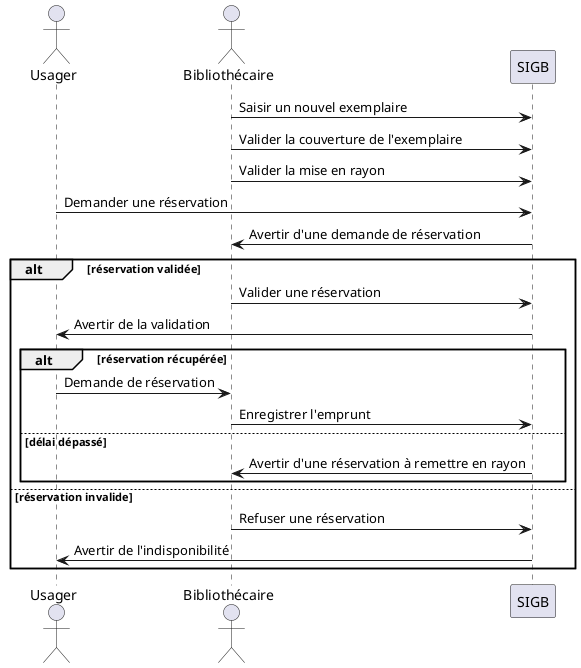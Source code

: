 @startuml sequence_exemplaire
actor "Usager" as usager
actor "Bibliothécaire" as b
participant "SIGB" as sigb
b -> sigb: Saisir un nouvel exemplaire
b -> sigb: Valider la couverture de l'exemplaire
b -> sigb: Valider la mise en rayon
usager -> sigb: Demander une réservation
sigb -> b: Avertir d'une demande de réservation
alt réservation validée
    b -> sigb: Valider une réservation
    sigb -> usager: Avertir de la validation
    alt réservation récupérée
        usager -> b: Demande de réservation
        b -> sigb: Enregistrer l'emprunt
    else délai dépassé
        sigb -> b: Avertir d'une réservation à remettre en rayon
    end
else réservation invalide
    b -> sigb: Refuser une réservation
    sigb ->usager: Avertir de l'indisponibilité
end
@enduml